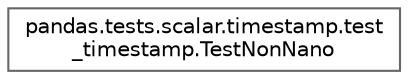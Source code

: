 digraph "Graphical Class Hierarchy"
{
 // LATEX_PDF_SIZE
  bgcolor="transparent";
  edge [fontname=Helvetica,fontsize=10,labelfontname=Helvetica,labelfontsize=10];
  node [fontname=Helvetica,fontsize=10,shape=box,height=0.2,width=0.4];
  rankdir="LR";
  Node0 [id="Node000000",label="pandas.tests.scalar.timestamp.test\l_timestamp.TestNonNano",height=0.2,width=0.4,color="grey40", fillcolor="white", style="filled",URL="$da/dbc/classpandas_1_1tests_1_1scalar_1_1timestamp_1_1test__timestamp_1_1TestNonNano.html",tooltip=" "];
}

